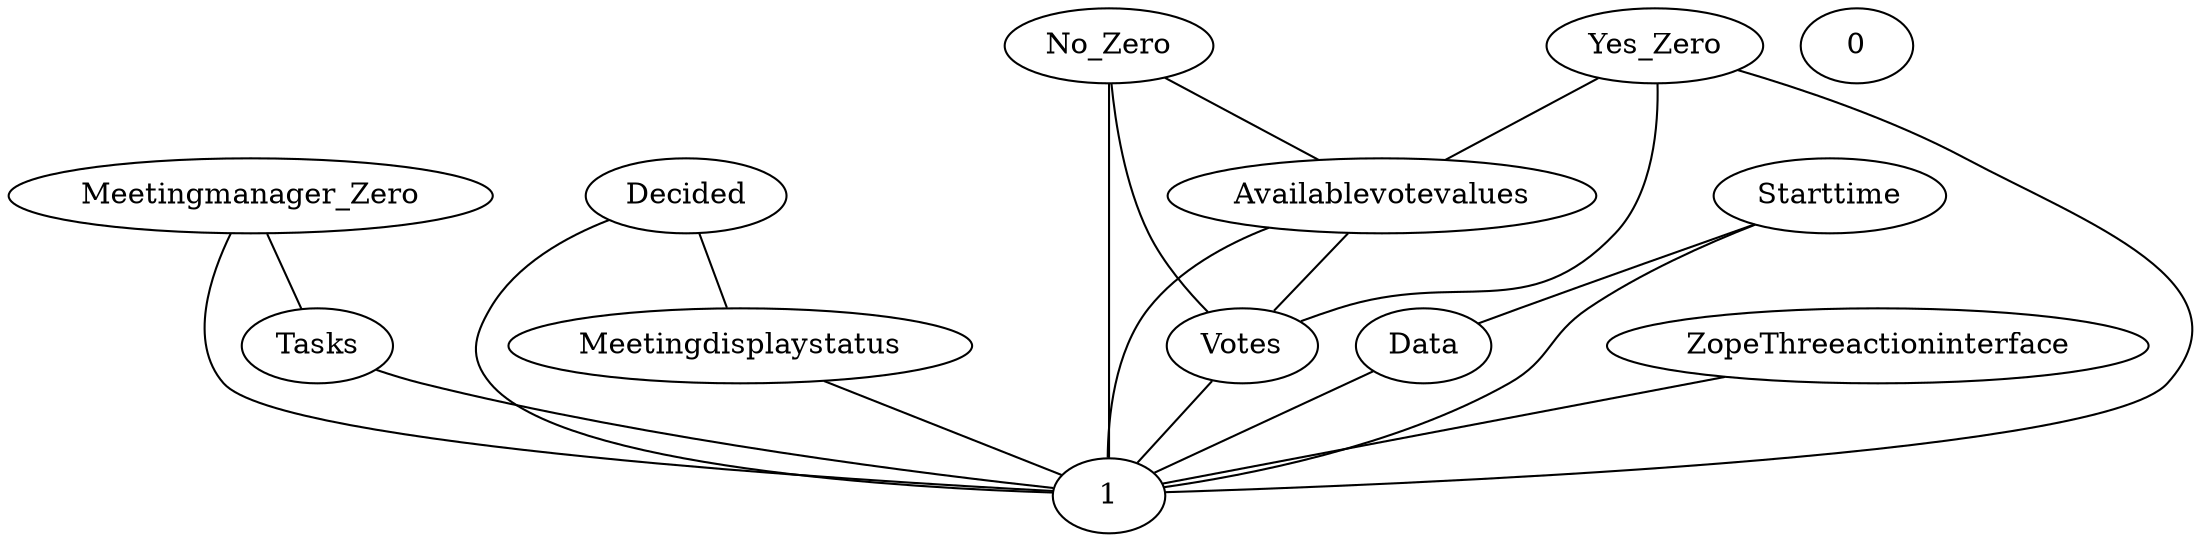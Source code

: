 graph G {
  Availablevotevalues;
  1;
  Meetingmanager_Zero;
  Decided;
  Votes;
  Data;
  Tasks;
  No_Zero;
  Yes_Zero;
  0;
  Meetingdisplaystatus;
  ZopeThreeactioninterface;
  Starttime;
  Availablevotevalues -- Votes;
  Decided -- Meetingdisplaystatus;
  Yes_Zero -- Availablevotevalues;
  No_Zero -- Availablevotevalues;
  Meetingmanager_Zero -- Tasks;
  Votes -- 1;
  Data -- 1;
  Tasks -- 1;
  No_Zero -- Votes;
  Yes_Zero -- Votes;
  Meetingdisplaystatus -- 1;
  ZopeThreeactioninterface -- 1;
  Starttime -- Data;
  Starttime -- 1;
  Availablevotevalues -- 1;
  Meetingmanager_Zero -- 1;
  Decided -- 1;
  No_Zero -- 1;
  Yes_Zero -- 1;
}
